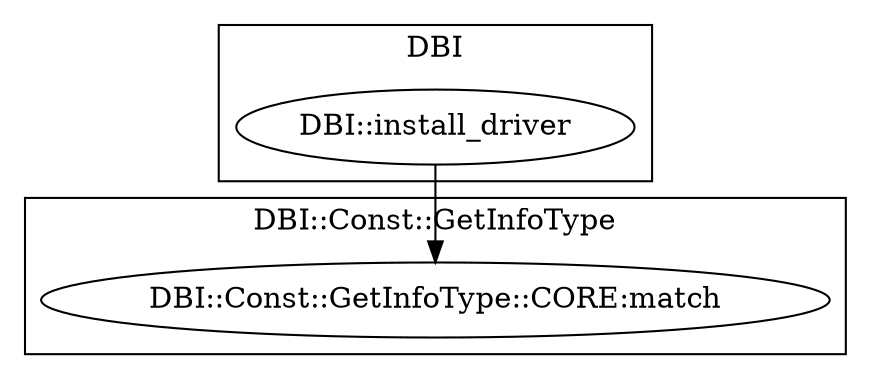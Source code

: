 digraph {
graph [overlap=false]
subgraph cluster_DBI {
	label="DBI";
	"DBI::install_driver";
}
subgraph cluster_DBI_Const_GetInfoType {
	label="DBI::Const::GetInfoType";
	"DBI::Const::GetInfoType::CORE:match";
}
"DBI::install_driver" -> "DBI::Const::GetInfoType::CORE:match";
}
